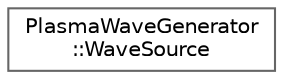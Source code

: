 digraph "Graphical Class Hierarchy"
{
 // INTERACTIVE_SVG=YES
 // LATEX_PDF_SIZE
  bgcolor="transparent";
  edge [fontname=Helvetica,fontsize=10,labelfontname=Helvetica,labelfontsize=10];
  node [fontname=Helvetica,fontsize=10,shape=box,height=0.2,width=0.4];
  rankdir="LR";
  Node0 [id="Node000000",label="PlasmaWaveGenerator\l::WaveSource",height=0.2,width=0.4,color="grey40", fillcolor="white", style="filled",URL="$df/df6/class_plasma_wave_generator.html#d0/d42/struct_plasma_wave_generator_1_1_wave_source",tooltip=" "];
}
